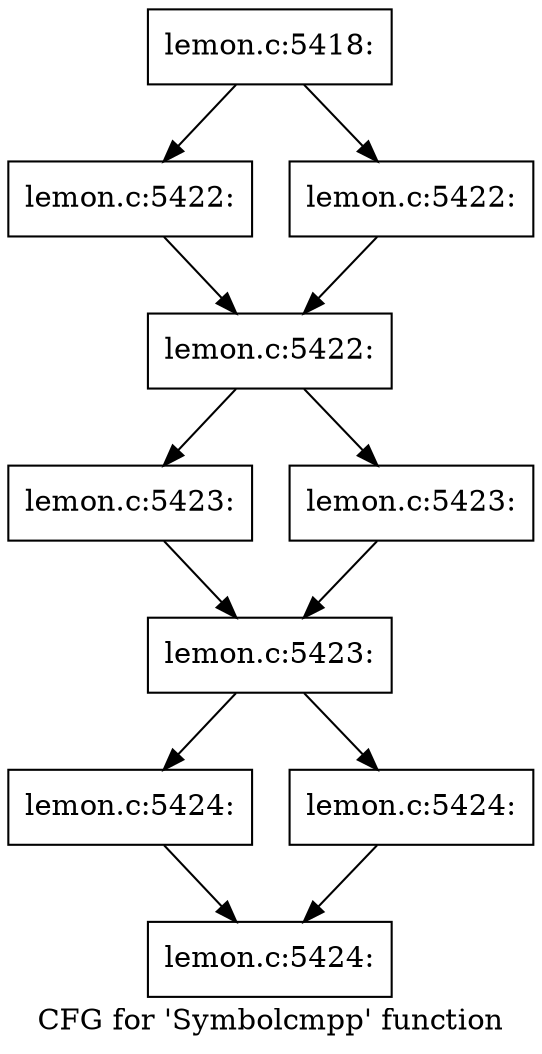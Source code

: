 digraph "CFG for 'Symbolcmpp' function" {
	label="CFG for 'Symbolcmpp' function";

	Node0x56256568a310 [shape=record,label="{lemon.c:5418:}"];
	Node0x56256568a310 -> Node0x562565694f60;
	Node0x56256568a310 -> Node0x562565694fb0;
	Node0x562565694f60 [shape=record,label="{lemon.c:5422:}"];
	Node0x562565694f60 -> Node0x562565695000;
	Node0x562565694fb0 [shape=record,label="{lemon.c:5422:}"];
	Node0x562565694fb0 -> Node0x562565695000;
	Node0x562565695000 [shape=record,label="{lemon.c:5422:}"];
	Node0x562565695000 -> Node0x562565695f80;
	Node0x562565695000 -> Node0x562565695fd0;
	Node0x562565695f80 [shape=record,label="{lemon.c:5423:}"];
	Node0x562565695f80 -> Node0x562565696020;
	Node0x562565695fd0 [shape=record,label="{lemon.c:5423:}"];
	Node0x562565695fd0 -> Node0x562565696020;
	Node0x562565696020 [shape=record,label="{lemon.c:5423:}"];
	Node0x562565696020 -> Node0x562565696cb0;
	Node0x562565696020 -> Node0x562565696d00;
	Node0x562565696cb0 [shape=record,label="{lemon.c:5424:}"];
	Node0x562565696cb0 -> Node0x562565696d50;
	Node0x562565696d00 [shape=record,label="{lemon.c:5424:}"];
	Node0x562565696d00 -> Node0x562565696d50;
	Node0x562565696d50 [shape=record,label="{lemon.c:5424:}"];
}
